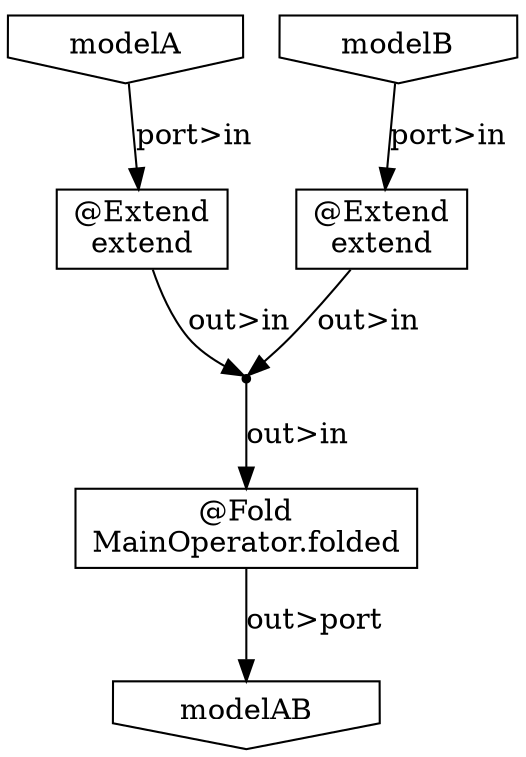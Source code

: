 digraph {
    "80adbdbe-83ad-4153-acc1-1fc8d25f3fe5" [shape=invhouse, label="modelA"];
    "dbe13573-9dd8-49b2-8712-05ae0a87dca9" [shape=invhouse, label="modelB"];
    "b296f50a-b559-4845-8663-49f43957ecca" [shape=box, label="@Extend\nextend"];
    "e02063a1-c315-4107-8066-9a6115ff9658" [shape=box, label="@Fold\nMainOperator.folded"];
    "462873bf-7a44-4aa9-8a05-e07ce232efe9" [shape=invhouse, label="modelAB"];
    "0172817a-c08b-47d6-a8d4-885ea022ed6d" [shape=box, label="@Extend\nextend"];
    "c597efb1-99da-4a8e-83d4-28186cc7cf44" [shape=point];
    "80adbdbe-83ad-4153-acc1-1fc8d25f3fe5" -> "0172817a-c08b-47d6-a8d4-885ea022ed6d" [label="port>in"];
    "dbe13573-9dd8-49b2-8712-05ae0a87dca9" -> "b296f50a-b559-4845-8663-49f43957ecca" [label="port>in"];
    "b296f50a-b559-4845-8663-49f43957ecca" -> "c597efb1-99da-4a8e-83d4-28186cc7cf44" [label="out>in"];
    "e02063a1-c315-4107-8066-9a6115ff9658" -> "462873bf-7a44-4aa9-8a05-e07ce232efe9" [label="out>port"];
    "0172817a-c08b-47d6-a8d4-885ea022ed6d" -> "c597efb1-99da-4a8e-83d4-28186cc7cf44" [label="out>in"];
    "c597efb1-99da-4a8e-83d4-28186cc7cf44" -> "e02063a1-c315-4107-8066-9a6115ff9658" [label="out>in"];
}
